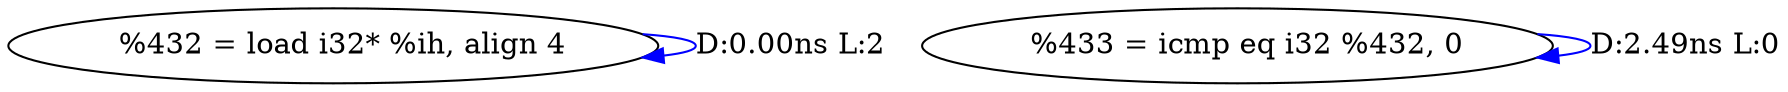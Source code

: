 digraph {
Node0x2d32d00[label="  %432 = load i32* %ih, align 4"];
Node0x2d32d00 -> Node0x2d32d00[label="D:0.00ns L:2",color=blue];
Node0x2d32de0[label="  %433 = icmp eq i32 %432, 0"];
Node0x2d32de0 -> Node0x2d32de0[label="D:2.49ns L:0",color=blue];
}
